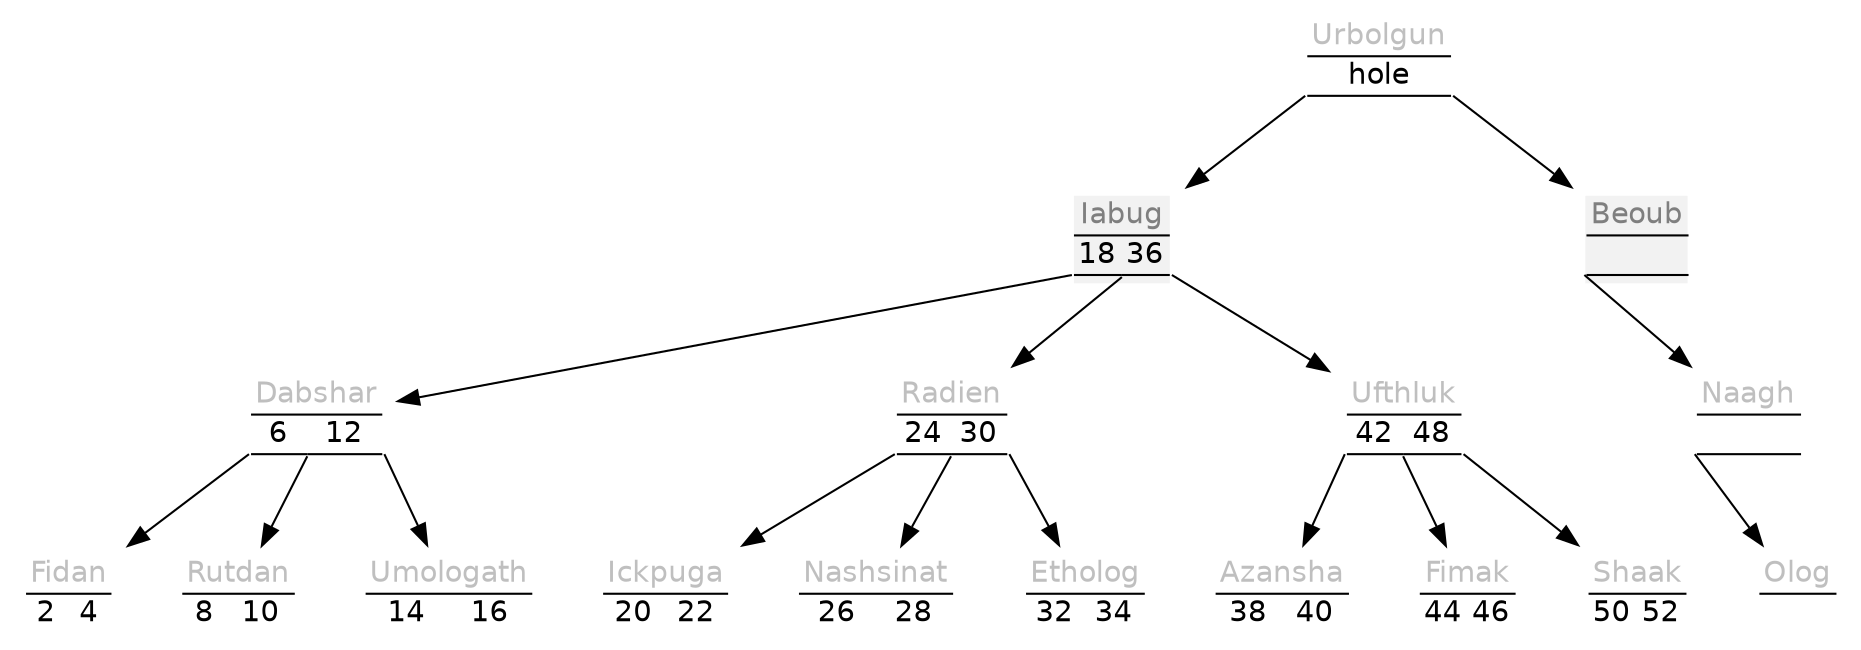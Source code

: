 digraph {
	graph [truecolor=true, bgcolor=transparent, fontname="Bitstream Vera Sans", splines=false];
	node [shape=none, fontname="Bitstream Vera Sans"];
	trunk0x10075f990 [label = <
<table border="0" cellspacing="0">
	<tr><td border="0" colspan="1"><font color="Gray75">Urbolgun</font></td></tr>
	<hr/>
	<tr>
	<td border="0" align="center" port="0">hole</td>
	</tr>
	<hr/>
	<tr><td></td></tr>
</table>>];
	trunk0x10075f990:0:sw -> trunk0x100604080;
	trunk0x10075f990:0:se -> trunk0x10075f9c0;
	trunk0x100604080 [label = <
<table border="0" cellspacing="0" bgcolor="Grey95">
	<tr><td border="0" colspan="2"><font color="Grey50">Iabug</font></td></tr>
	<hr/>
	<tr>
	<td border="0" align="center" port="0">18</td>
	<td border="0" align="center" port="1">36</td>
	</tr>
	<hr/>
	<tr><td></td></tr>
</table>>];
	trunk0x100604080:0:sw -> trunk0x100604480;
	trunk0x100604080:0:se -> trunk0x10281b590;
	trunk0x100604080:1:se -> trunk0x1006040f0;
	trunk0x100604480 [label = <
<table border="0" cellspacing="0">
	<tr><td border="0" colspan="2"><font color="Gray75">Dabshar</font></td></tr>
	<hr/>
	<tr>
	<td border="0" align="center" port="0">6</td>
	<td border="0" align="center" port="1">12</td>
	</tr>
	<hr/>
	<tr><td></td></tr>
</table>>];
	trunk0x100604480:0:sw -> trunk0x100537ef0;
	trunk0x100604480:0:se -> trunk0x1006040e0;
	trunk0x100604480:1:se -> trunk0x100604520;
	trunk0x100537ef0 [label = <
<table border="0" cellspacing="0">
	<tr><td border="0" colspan="2"><font color="Gray75">Fidan</font></td></tr>
	<hr/>
	<tr>
	<td border="0" align="center" port="0">2</td>
	<td border="0" align="center" port="1">4</td>
	</tr>
</table>>];
	trunk0x1006040e0 [label = <
<table border="0" cellspacing="0">
	<tr><td border="0" colspan="2"><font color="Gray75">Rutdan</font></td></tr>
	<hr/>
	<tr>
	<td border="0" align="center" port="0">8</td>
	<td border="0" align="center" port="1">10</td>
	</tr>
</table>>];
	trunk0x100604520 [label = <
<table border="0" cellspacing="0">
	<tr><td border="0" colspan="2"><font color="Gray75">Umologath</font></td></tr>
	<hr/>
	<tr>
	<td border="0" align="center" port="0">14</td>
	<td border="0" align="center" port="1">16</td>
	</tr>
</table>>];
	trunk0x10281b590 [label = <
<table border="0" cellspacing="0">
	<tr><td border="0" colspan="2"><font color="Gray75">Radien</font></td></tr>
	<hr/>
	<tr>
	<td border="0" align="center" port="0">24</td>
	<td border="0" align="center" port="1">30</td>
	</tr>
	<hr/>
	<tr><td></td></tr>
</table>>];
	trunk0x10281b590:0:sw -> trunk0x10281b5c0;
	trunk0x10281b590:0:se -> trunk0x100531520;
	trunk0x10281b590:1:se -> trunk0x100537dd0;
	trunk0x10281b5c0 [label = <
<table border="0" cellspacing="0">
	<tr><td border="0" colspan="2"><font color="Gray75">Ickpuga</font></td></tr>
	<hr/>
	<tr>
	<td border="0" align="center" port="0">20</td>
	<td border="0" align="center" port="1">22</td>
	</tr>
</table>>];
	trunk0x100531520 [label = <
<table border="0" cellspacing="0">
	<tr><td border="0" colspan="2"><font color="Gray75">Nashsinat</font></td></tr>
	<hr/>
	<tr>
	<td border="0" align="center" port="0">26</td>
	<td border="0" align="center" port="1">28</td>
	</tr>
</table>>];
	trunk0x100537dd0 [label = <
<table border="0" cellspacing="0">
	<tr><td border="0" colspan="2"><font color="Gray75">Etholog</font></td></tr>
	<hr/>
	<tr>
	<td border="0" align="center" port="0">32</td>
	<td border="0" align="center" port="1">34</td>
	</tr>
</table>>];
	trunk0x1006040f0 [label = <
<table border="0" cellspacing="0">
	<tr><td border="0" colspan="2"><font color="Gray75">Ufthluk</font></td></tr>
	<hr/>
	<tr>
	<td border="0" align="center" port="0">42</td>
	<td border="0" align="center" port="1">48</td>
	</tr>
	<hr/>
	<tr><td></td></tr>
</table>>];
	trunk0x1006040f0:0:sw -> trunk0x100537120;
	trunk0x1006040f0:0:se -> trunk0x1005329b0;
	trunk0x1006040f0:1:se -> trunk0x100535b20;
	trunk0x100537120 [label = <
<table border="0" cellspacing="0">
	<tr><td border="0" colspan="2"><font color="Gray75">Azansha</font></td></tr>
	<hr/>
	<tr>
	<td border="0" align="center" port="0">38</td>
	<td border="0" align="center" port="1">40</td>
	</tr>
</table>>];
	trunk0x1005329b0 [label = <
<table border="0" cellspacing="0">
	<tr><td border="0" colspan="2"><font color="Gray75">Fimak</font></td></tr>
	<hr/>
	<tr>
	<td border="0" align="center" port="0">44</td>
	<td border="0" align="center" port="1">46</td>
	</tr>
</table>>];
	trunk0x100535b20 [label = <
<table border="0" cellspacing="0">
	<tr><td border="0" colspan="2"><font color="Gray75">Shaak</font></td></tr>
	<hr/>
	<tr>
	<td border="0" align="center" port="0">50</td>
	<td border="0" align="center" port="1">52</td>
	</tr>
</table>>];
	trunk0x10075f9c0 [label = <
<table border="0" cellspacing="0" bgcolor="Grey95">
	<tr><td border="0" colspan="1"><font color="Gray50">Beoub</font></td></tr>
	<hr/>
	<tr>
	<td border="0" port="0">&nbsp;</td>
	</tr>
	<hr/>
	<tr><td></td></tr>
</table>>];
	trunk0x10075f9c0:0:sw -> trunk0x10075f9f0;
	trunk0x10075f9f0 [label = <
<table border="0" cellspacing="0">
	<tr><td border="0" colspan="1"><font color="Gray75">Naagh</font></td></tr>
	<hr/>
	<tr>
	<td border="0" port="0">&nbsp;</td>
	</tr>
	<hr/>
	<tr><td></td></tr>
</table>>];
	trunk0x10075f9f0:0:sw -> trunk0x100735af0;
	trunk0x100735af0 [label = <
<table border="0" cellspacing="0">
	<tr><td border="0" colspan="1"><font color="Gray75">Olog</font></td></tr>
	<hr/>
	<tr>
	<td border="0" port="0">&nbsp;</td>
	</tr>
</table>>];
	node [color="Red"];
}

